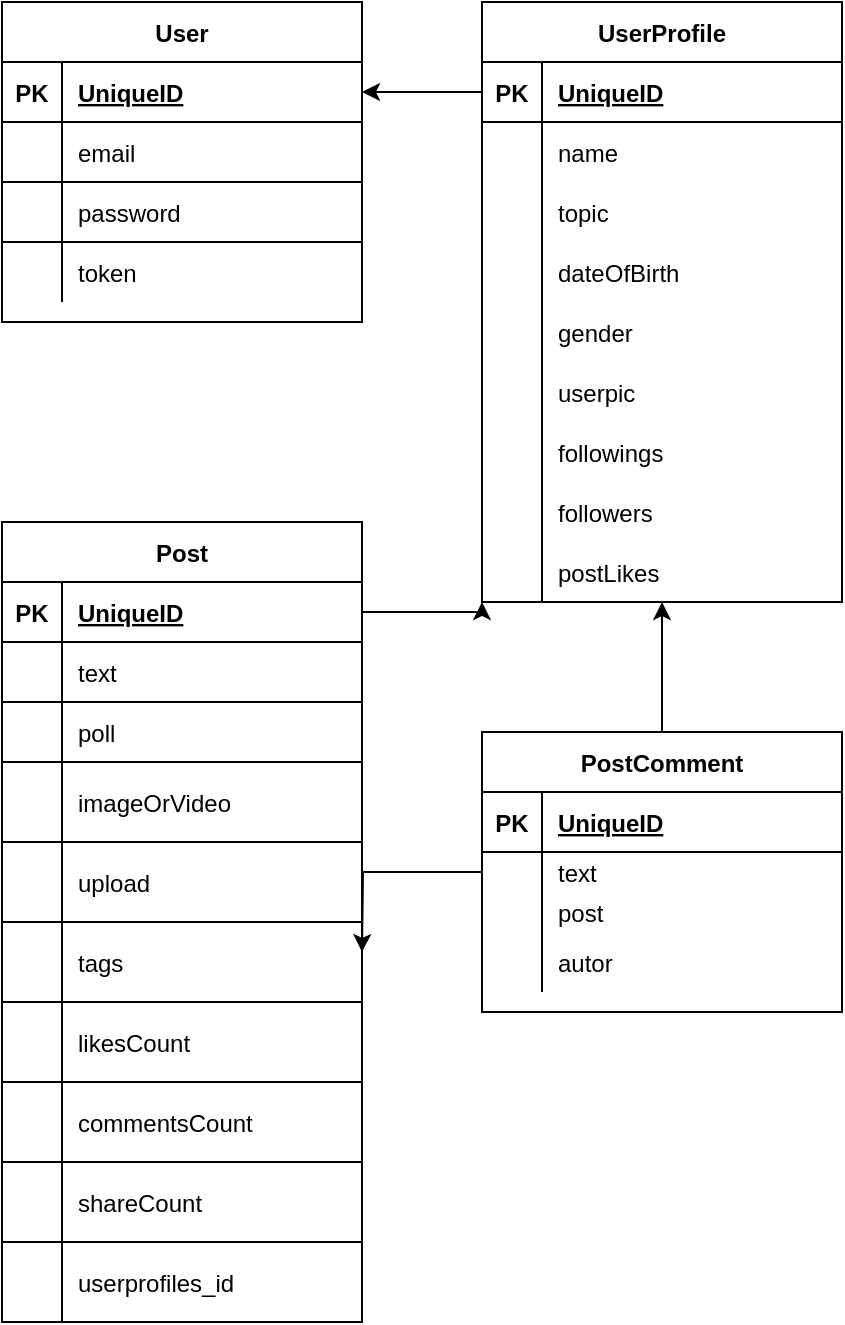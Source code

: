 <mxfile version="13.7.9" type="device"><diagram id="YWpQngU3XS4oL6iJPvPY" name="Page-1"><mxGraphModel dx="782" dy="463" grid="1" gridSize="10" guides="1" tooltips="1" connect="1" arrows="1" fold="1" page="1" pageScale="1" pageWidth="850" pageHeight="1100" math="0" shadow="0"><root><mxCell id="0"/><mxCell id="1" parent="0"/><mxCell id="iL3KMVWLJkLyDJaDTpCC-31" style="edgeStyle=orthogonalEdgeStyle;rounded=0;orthogonalLoop=1;jettySize=auto;html=1;exitX=0;exitY=0.5;exitDx=0;exitDy=0;entryX=1;entryY=0.5;entryDx=0;entryDy=0;endArrow=classic;endFill=1;" edge="1" parent="1" source="iL3KMVWLJkLyDJaDTpCC-2" target="iL3KMVWLJkLyDJaDTpCC-19"><mxGeometry relative="1" as="geometry"/></mxCell><mxCell id="iL3KMVWLJkLyDJaDTpCC-49" style="edgeStyle=orthogonalEdgeStyle;rounded=0;orthogonalLoop=1;jettySize=auto;html=1;exitX=1;exitY=0.5;exitDx=0;exitDy=0;entryX=0;entryY=1;entryDx=0;entryDy=0;endArrow=classic;endFill=1;" edge="1" parent="1" source="iL3KMVWLJkLyDJaDTpCC-33" target="iL3KMVWLJkLyDJaDTpCC-1"><mxGeometry relative="1" as="geometry"><Array as="points"><mxPoint x="320" y="345"/></Array></mxGeometry></mxCell><mxCell id="iL3KMVWLJkLyDJaDTpCC-50" style="edgeStyle=orthogonalEdgeStyle;rounded=0;orthogonalLoop=1;jettySize=auto;html=1;endArrow=classic;endFill=1;entryX=0.5;entryY=1;entryDx=0;entryDy=0;" edge="1" parent="1" source="iL3KMVWLJkLyDJaDTpCC-51" target="iL3KMVWLJkLyDJaDTpCC-1"><mxGeometry relative="1" as="geometry"><mxPoint x="400" y="360" as="targetPoint"/></mxGeometry></mxCell><mxCell id="iL3KMVWLJkLyDJaDTpCC-64" style="edgeStyle=orthogonalEdgeStyle;rounded=0;orthogonalLoop=1;jettySize=auto;html=1;endArrow=classic;endFill=1;" edge="1" parent="1" source="iL3KMVWLJkLyDJaDTpCC-55"><mxGeometry relative="1" as="geometry"><mxPoint x="260" y="515.0" as="targetPoint"/></mxGeometry></mxCell><mxCell id="iL3KMVWLJkLyDJaDTpCC-1" value="UserProfile" style="shape=table;startSize=30;container=1;collapsible=1;childLayout=tableLayout;fixedRows=1;rowLines=0;fontStyle=1;align=center;resizeLast=1;noLabel=0;sketch=0;rounded=0;shadow=0;" vertex="1" parent="1"><mxGeometry x="320" y="40" width="180" height="300" as="geometry"><mxRectangle x="500" y="80" width="60" height="30" as="alternateBounds"/></mxGeometry></mxCell><mxCell id="iL3KMVWLJkLyDJaDTpCC-2" value="" style="shape=partialRectangle;collapsible=0;dropTarget=0;pointerEvents=0;fillColor=none;top=0;left=0;bottom=1;right=0;points=[[0,0.5],[1,0.5]];portConstraint=eastwest;" vertex="1" parent="iL3KMVWLJkLyDJaDTpCC-1"><mxGeometry y="30" width="180" height="30" as="geometry"/></mxCell><mxCell id="iL3KMVWLJkLyDJaDTpCC-3" value="PK" style="shape=partialRectangle;connectable=0;fillColor=none;top=0;left=0;bottom=0;right=0;fontStyle=1;overflow=hidden;" vertex="1" parent="iL3KMVWLJkLyDJaDTpCC-2"><mxGeometry width="30" height="30" as="geometry"/></mxCell><mxCell id="iL3KMVWLJkLyDJaDTpCC-4" value="UniqueID" style="shape=partialRectangle;connectable=0;fillColor=none;top=0;left=0;bottom=0;right=0;align=left;spacingLeft=6;fontStyle=5;overflow=hidden;" vertex="1" parent="iL3KMVWLJkLyDJaDTpCC-2"><mxGeometry x="30" width="150" height="30" as="geometry"/></mxCell><mxCell id="iL3KMVWLJkLyDJaDTpCC-5" value="" style="shape=partialRectangle;collapsible=0;dropTarget=0;pointerEvents=0;fillColor=none;top=0;left=0;bottom=0;right=0;points=[[0,0.5],[1,0.5]];portConstraint=eastwest;" vertex="1" parent="iL3KMVWLJkLyDJaDTpCC-1"><mxGeometry y="60" width="180" height="30" as="geometry"/></mxCell><mxCell id="iL3KMVWLJkLyDJaDTpCC-6" value="" style="shape=partialRectangle;connectable=0;fillColor=none;top=0;left=0;bottom=0;right=0;editable=1;overflow=hidden;" vertex="1" parent="iL3KMVWLJkLyDJaDTpCC-5"><mxGeometry width="30" height="30" as="geometry"/></mxCell><mxCell id="iL3KMVWLJkLyDJaDTpCC-7" value="name" style="shape=partialRectangle;connectable=0;fillColor=none;top=0;left=0;bottom=0;right=0;align=left;spacingLeft=6;overflow=hidden;" vertex="1" parent="iL3KMVWLJkLyDJaDTpCC-5"><mxGeometry x="30" width="150" height="30" as="geometry"/></mxCell><mxCell id="iL3KMVWLJkLyDJaDTpCC-8" value="" style="shape=partialRectangle;collapsible=0;dropTarget=0;pointerEvents=0;fillColor=none;top=0;left=0;bottom=0;right=0;points=[[0,0.5],[1,0.5]];portConstraint=eastwest;" vertex="1" parent="iL3KMVWLJkLyDJaDTpCC-1"><mxGeometry y="90" width="180" height="30" as="geometry"/></mxCell><mxCell id="iL3KMVWLJkLyDJaDTpCC-9" value="" style="shape=partialRectangle;connectable=0;fillColor=none;top=0;left=0;bottom=0;right=0;editable=1;overflow=hidden;" vertex="1" parent="iL3KMVWLJkLyDJaDTpCC-8"><mxGeometry width="30" height="30" as="geometry"/></mxCell><mxCell id="iL3KMVWLJkLyDJaDTpCC-10" value="topic" style="shape=partialRectangle;connectable=0;fillColor=none;top=0;left=0;bottom=0;right=0;align=left;spacingLeft=6;overflow=hidden;" vertex="1" parent="iL3KMVWLJkLyDJaDTpCC-8"><mxGeometry x="30" width="150" height="30" as="geometry"/></mxCell><mxCell id="iL3KMVWLJkLyDJaDTpCC-11" value="" style="shape=partialRectangle;collapsible=0;dropTarget=0;pointerEvents=0;fillColor=none;top=0;left=0;bottom=0;right=0;points=[[0,0.5],[1,0.5]];portConstraint=eastwest;" vertex="1" parent="iL3KMVWLJkLyDJaDTpCC-1"><mxGeometry y="120" width="180" height="30" as="geometry"/></mxCell><mxCell id="iL3KMVWLJkLyDJaDTpCC-12" value="" style="shape=partialRectangle;connectable=0;fillColor=none;top=0;left=0;bottom=0;right=0;editable=1;overflow=hidden;" vertex="1" parent="iL3KMVWLJkLyDJaDTpCC-11"><mxGeometry width="30" height="30" as="geometry"/></mxCell><mxCell id="iL3KMVWLJkLyDJaDTpCC-13" value="dateOfBirth" style="shape=partialRectangle;connectable=0;fillColor=none;top=0;left=0;bottom=0;right=0;align=left;spacingLeft=6;overflow=hidden;" vertex="1" parent="iL3KMVWLJkLyDJaDTpCC-11"><mxGeometry x="30" width="150" height="30" as="geometry"/></mxCell><mxCell id="iL3KMVWLJkLyDJaDTpCC-70" style="shape=partialRectangle;collapsible=0;dropTarget=0;pointerEvents=0;fillColor=none;top=0;left=0;bottom=0;right=0;points=[[0,0.5],[1,0.5]];portConstraint=eastwest;" vertex="1" parent="iL3KMVWLJkLyDJaDTpCC-1"><mxGeometry y="150" width="180" height="30" as="geometry"/></mxCell><mxCell id="iL3KMVWLJkLyDJaDTpCC-71" style="shape=partialRectangle;connectable=0;fillColor=none;top=0;left=0;bottom=0;right=0;editable=1;overflow=hidden;" vertex="1" parent="iL3KMVWLJkLyDJaDTpCC-70"><mxGeometry width="30" height="30" as="geometry"/></mxCell><mxCell id="iL3KMVWLJkLyDJaDTpCC-72" value="gender" style="shape=partialRectangle;connectable=0;fillColor=none;top=0;left=0;bottom=0;right=0;align=left;spacingLeft=6;overflow=hidden;" vertex="1" parent="iL3KMVWLJkLyDJaDTpCC-70"><mxGeometry x="30" width="150" height="30" as="geometry"/></mxCell><mxCell id="iL3KMVWLJkLyDJaDTpCC-73" style="shape=partialRectangle;collapsible=0;dropTarget=0;pointerEvents=0;fillColor=none;top=0;left=0;bottom=0;right=0;points=[[0,0.5],[1,0.5]];portConstraint=eastwest;" vertex="1" parent="iL3KMVWLJkLyDJaDTpCC-1"><mxGeometry y="180" width="180" height="30" as="geometry"/></mxCell><mxCell id="iL3KMVWLJkLyDJaDTpCC-74" style="shape=partialRectangle;connectable=0;fillColor=none;top=0;left=0;bottom=0;right=0;editable=1;overflow=hidden;" vertex="1" parent="iL3KMVWLJkLyDJaDTpCC-73"><mxGeometry width="30" height="30" as="geometry"/></mxCell><mxCell id="iL3KMVWLJkLyDJaDTpCC-75" value="userpic" style="shape=partialRectangle;connectable=0;fillColor=none;top=0;left=0;bottom=0;right=0;align=left;spacingLeft=6;overflow=hidden;" vertex="1" parent="iL3KMVWLJkLyDJaDTpCC-73"><mxGeometry x="30" width="150" height="30" as="geometry"/></mxCell><mxCell id="iL3KMVWLJkLyDJaDTpCC-79" style="shape=partialRectangle;collapsible=0;dropTarget=0;pointerEvents=0;fillColor=none;top=0;left=0;bottom=0;right=0;points=[[0,0.5],[1,0.5]];portConstraint=eastwest;" vertex="1" parent="iL3KMVWLJkLyDJaDTpCC-1"><mxGeometry y="210" width="180" height="30" as="geometry"/></mxCell><mxCell id="iL3KMVWLJkLyDJaDTpCC-80" style="shape=partialRectangle;connectable=0;fillColor=none;top=0;left=0;bottom=0;right=0;editable=1;overflow=hidden;" vertex="1" parent="iL3KMVWLJkLyDJaDTpCC-79"><mxGeometry width="30" height="30" as="geometry"/></mxCell><mxCell id="iL3KMVWLJkLyDJaDTpCC-81" value="followings" style="shape=partialRectangle;connectable=0;fillColor=none;top=0;left=0;bottom=0;right=0;align=left;spacingLeft=6;overflow=hidden;" vertex="1" parent="iL3KMVWLJkLyDJaDTpCC-79"><mxGeometry x="30" width="150" height="30" as="geometry"/></mxCell><mxCell id="iL3KMVWLJkLyDJaDTpCC-82" style="shape=partialRectangle;collapsible=0;dropTarget=0;pointerEvents=0;fillColor=none;top=0;left=0;bottom=0;right=0;points=[[0,0.5],[1,0.5]];portConstraint=eastwest;" vertex="1" parent="iL3KMVWLJkLyDJaDTpCC-1"><mxGeometry y="240" width="180" height="30" as="geometry"/></mxCell><mxCell id="iL3KMVWLJkLyDJaDTpCC-83" style="shape=partialRectangle;connectable=0;fillColor=none;top=0;left=0;bottom=0;right=0;editable=1;overflow=hidden;" vertex="1" parent="iL3KMVWLJkLyDJaDTpCC-82"><mxGeometry width="30" height="30" as="geometry"/></mxCell><mxCell id="iL3KMVWLJkLyDJaDTpCC-84" value="followers" style="shape=partialRectangle;connectable=0;fillColor=none;top=0;left=0;bottom=0;right=0;align=left;spacingLeft=6;overflow=hidden;" vertex="1" parent="iL3KMVWLJkLyDJaDTpCC-82"><mxGeometry x="30" width="150" height="30" as="geometry"/></mxCell><mxCell id="iL3KMVWLJkLyDJaDTpCC-85" style="shape=partialRectangle;collapsible=0;dropTarget=0;pointerEvents=0;fillColor=none;top=0;left=0;bottom=0;right=0;points=[[0,0.5],[1,0.5]];portConstraint=eastwest;" vertex="1" parent="iL3KMVWLJkLyDJaDTpCC-1"><mxGeometry y="270" width="180" height="30" as="geometry"/></mxCell><mxCell id="iL3KMVWLJkLyDJaDTpCC-86" style="shape=partialRectangle;connectable=0;fillColor=none;top=0;left=0;bottom=0;right=0;editable=1;overflow=hidden;" vertex="1" parent="iL3KMVWLJkLyDJaDTpCC-85"><mxGeometry width="30" height="30" as="geometry"/></mxCell><mxCell id="iL3KMVWLJkLyDJaDTpCC-87" value="postLikes" style="shape=partialRectangle;connectable=0;fillColor=none;top=0;left=0;bottom=0;right=0;align=left;spacingLeft=6;overflow=hidden;" vertex="1" parent="iL3KMVWLJkLyDJaDTpCC-85"><mxGeometry x="30" width="150" height="30" as="geometry"/></mxCell><mxCell id="iL3KMVWLJkLyDJaDTpCC-18" value="User" style="shape=table;startSize=30;container=1;collapsible=1;childLayout=tableLayout;fixedRows=1;rowLines=1;fontStyle=1;align=center;resizeLast=1;" vertex="1" parent="1"><mxGeometry x="80" y="40" width="180" height="160" as="geometry"><mxRectangle x="260" y="80" width="60" height="30" as="alternateBounds"/></mxGeometry></mxCell><mxCell id="iL3KMVWLJkLyDJaDTpCC-19" value="" style="shape=partialRectangle;collapsible=0;dropTarget=0;pointerEvents=0;fillColor=none;top=0;left=0;bottom=1;right=0;points=[[0,0.5],[1,0.5]];portConstraint=eastwest;" vertex="1" parent="iL3KMVWLJkLyDJaDTpCC-18"><mxGeometry y="30" width="180" height="30" as="geometry"/></mxCell><mxCell id="iL3KMVWLJkLyDJaDTpCC-20" value="PK" style="shape=partialRectangle;connectable=0;fillColor=none;top=0;left=0;bottom=0;right=0;fontStyle=1;overflow=hidden;" vertex="1" parent="iL3KMVWLJkLyDJaDTpCC-19"><mxGeometry width="30" height="30" as="geometry"/></mxCell><mxCell id="iL3KMVWLJkLyDJaDTpCC-21" value="UniqueID" style="shape=partialRectangle;connectable=0;fillColor=none;top=0;left=0;bottom=0;right=0;align=left;spacingLeft=6;fontStyle=5;overflow=hidden;" vertex="1" parent="iL3KMVWLJkLyDJaDTpCC-19"><mxGeometry x="30" width="150" height="30" as="geometry"/></mxCell><mxCell id="iL3KMVWLJkLyDJaDTpCC-22" value="" style="shape=partialRectangle;collapsible=0;dropTarget=0;pointerEvents=0;fillColor=none;top=0;left=0;bottom=0;right=0;points=[[0,0.5],[1,0.5]];portConstraint=eastwest;" vertex="1" parent="iL3KMVWLJkLyDJaDTpCC-18"><mxGeometry y="60" width="180" height="30" as="geometry"/></mxCell><mxCell id="iL3KMVWLJkLyDJaDTpCC-23" value="" style="shape=partialRectangle;connectable=0;fillColor=none;top=0;left=0;bottom=0;right=0;editable=1;overflow=hidden;" vertex="1" parent="iL3KMVWLJkLyDJaDTpCC-22"><mxGeometry width="30" height="30" as="geometry"/></mxCell><mxCell id="iL3KMVWLJkLyDJaDTpCC-24" value="email" style="shape=partialRectangle;connectable=0;fillColor=none;top=0;left=0;bottom=0;right=0;align=left;spacingLeft=6;overflow=hidden;" vertex="1" parent="iL3KMVWLJkLyDJaDTpCC-22"><mxGeometry x="30" width="150" height="30" as="geometry"/></mxCell><mxCell id="iL3KMVWLJkLyDJaDTpCC-25" value="" style="shape=partialRectangle;collapsible=0;dropTarget=0;pointerEvents=0;fillColor=none;top=0;left=0;bottom=0;right=0;points=[[0,0.5],[1,0.5]];portConstraint=eastwest;" vertex="1" parent="iL3KMVWLJkLyDJaDTpCC-18"><mxGeometry y="90" width="180" height="30" as="geometry"/></mxCell><mxCell id="iL3KMVWLJkLyDJaDTpCC-26" value="" style="shape=partialRectangle;connectable=0;fillColor=none;top=0;left=0;bottom=0;right=0;editable=1;overflow=hidden;" vertex="1" parent="iL3KMVWLJkLyDJaDTpCC-25"><mxGeometry width="30" height="30" as="geometry"/></mxCell><mxCell id="iL3KMVWLJkLyDJaDTpCC-27" value="password" style="shape=partialRectangle;connectable=0;fillColor=none;top=0;left=0;bottom=0;right=0;align=left;spacingLeft=6;overflow=hidden;" vertex="1" parent="iL3KMVWLJkLyDJaDTpCC-25"><mxGeometry x="30" width="150" height="30" as="geometry"/></mxCell><mxCell id="iL3KMVWLJkLyDJaDTpCC-28" value="" style="shape=partialRectangle;collapsible=0;dropTarget=0;pointerEvents=0;fillColor=none;top=0;left=0;bottom=0;right=0;points=[[0,0.5],[1,0.5]];portConstraint=eastwest;" vertex="1" parent="iL3KMVWLJkLyDJaDTpCC-18"><mxGeometry y="120" width="180" height="30" as="geometry"/></mxCell><mxCell id="iL3KMVWLJkLyDJaDTpCC-29" value="" style="shape=partialRectangle;connectable=0;fillColor=none;top=0;left=0;bottom=0;right=0;editable=1;overflow=hidden;" vertex="1" parent="iL3KMVWLJkLyDJaDTpCC-28"><mxGeometry width="30" height="30" as="geometry"/></mxCell><mxCell id="iL3KMVWLJkLyDJaDTpCC-30" value="token" style="shape=partialRectangle;connectable=0;fillColor=none;top=0;left=0;bottom=0;right=0;align=left;spacingLeft=6;overflow=hidden;" vertex="1" parent="iL3KMVWLJkLyDJaDTpCC-28"><mxGeometry x="30" width="150" height="30" as="geometry"/></mxCell><mxCell id="iL3KMVWLJkLyDJaDTpCC-32" value="Post" style="shape=table;startSize=30;container=1;collapsible=1;childLayout=tableLayout;fixedRows=1;rowLines=1;fontStyle=1;align=center;resizeLast=1;" vertex="1" parent="1"><mxGeometry x="80" y="300" width="180" height="400" as="geometry"><mxRectangle x="260" y="340" width="60" height="30" as="alternateBounds"/></mxGeometry></mxCell><mxCell id="iL3KMVWLJkLyDJaDTpCC-33" value="" style="shape=partialRectangle;collapsible=0;dropTarget=0;pointerEvents=0;fillColor=none;top=0;left=0;bottom=1;right=0;points=[[0,0.5],[1,0.5]];portConstraint=eastwest;" vertex="1" parent="iL3KMVWLJkLyDJaDTpCC-32"><mxGeometry y="30" width="180" height="30" as="geometry"/></mxCell><mxCell id="iL3KMVWLJkLyDJaDTpCC-34" value="PK" style="shape=partialRectangle;connectable=0;fillColor=none;top=0;left=0;bottom=0;right=0;fontStyle=1;overflow=hidden;" vertex="1" parent="iL3KMVWLJkLyDJaDTpCC-33"><mxGeometry width="30" height="30" as="geometry"/></mxCell><mxCell id="iL3KMVWLJkLyDJaDTpCC-35" value="UniqueID" style="shape=partialRectangle;connectable=0;fillColor=none;top=0;left=0;bottom=0;right=0;align=left;spacingLeft=6;fontStyle=5;overflow=hidden;" vertex="1" parent="iL3KMVWLJkLyDJaDTpCC-33"><mxGeometry x="30" width="150" height="30" as="geometry"/></mxCell><mxCell id="iL3KMVWLJkLyDJaDTpCC-36" value="" style="shape=partialRectangle;collapsible=0;dropTarget=0;pointerEvents=0;fillColor=none;top=0;left=0;bottom=0;right=0;points=[[0,0.5],[1,0.5]];portConstraint=eastwest;" vertex="1" parent="iL3KMVWLJkLyDJaDTpCC-32"><mxGeometry y="60" width="180" height="30" as="geometry"/></mxCell><mxCell id="iL3KMVWLJkLyDJaDTpCC-37" value="" style="shape=partialRectangle;connectable=0;fillColor=none;top=0;left=0;bottom=0;right=0;editable=1;overflow=hidden;" vertex="1" parent="iL3KMVWLJkLyDJaDTpCC-36"><mxGeometry width="30" height="30" as="geometry"/></mxCell><mxCell id="iL3KMVWLJkLyDJaDTpCC-38" value="text" style="shape=partialRectangle;connectable=0;fillColor=none;top=0;left=0;bottom=0;right=0;align=left;spacingLeft=6;overflow=hidden;" vertex="1" parent="iL3KMVWLJkLyDJaDTpCC-36"><mxGeometry x="30" width="150" height="30" as="geometry"/></mxCell><mxCell id="iL3KMVWLJkLyDJaDTpCC-39" value="" style="shape=partialRectangle;collapsible=0;dropTarget=0;pointerEvents=0;fillColor=none;top=0;left=0;bottom=0;right=0;points=[[0,0.5],[1,0.5]];portConstraint=eastwest;" vertex="1" parent="iL3KMVWLJkLyDJaDTpCC-32"><mxGeometry y="90" width="180" height="30" as="geometry"/></mxCell><mxCell id="iL3KMVWLJkLyDJaDTpCC-40" value="" style="shape=partialRectangle;connectable=0;fillColor=none;top=0;left=0;bottom=0;right=0;editable=1;overflow=hidden;" vertex="1" parent="iL3KMVWLJkLyDJaDTpCC-39"><mxGeometry width="30" height="30" as="geometry"/></mxCell><mxCell id="iL3KMVWLJkLyDJaDTpCC-41" value="poll" style="shape=partialRectangle;connectable=0;fillColor=none;top=0;left=0;bottom=0;right=0;align=left;spacingLeft=6;overflow=hidden;" vertex="1" parent="iL3KMVWLJkLyDJaDTpCC-39"><mxGeometry x="30" width="150" height="30" as="geometry"/></mxCell><mxCell id="iL3KMVWLJkLyDJaDTpCC-42" value="" style="shape=partialRectangle;collapsible=0;dropTarget=0;pointerEvents=0;fillColor=none;top=0;left=0;bottom=0;right=0;points=[[0,0.5],[1,0.5]];portConstraint=eastwest;" vertex="1" parent="iL3KMVWLJkLyDJaDTpCC-32"><mxGeometry y="120" width="180" height="40" as="geometry"/></mxCell><mxCell id="iL3KMVWLJkLyDJaDTpCC-43" value="" style="shape=partialRectangle;connectable=0;fillColor=none;top=0;left=0;bottom=0;right=0;editable=1;overflow=hidden;" vertex="1" parent="iL3KMVWLJkLyDJaDTpCC-42"><mxGeometry width="30" height="40" as="geometry"/></mxCell><mxCell id="iL3KMVWLJkLyDJaDTpCC-44" value="imageOrVideo" style="shape=partialRectangle;connectable=0;fillColor=none;top=0;left=0;bottom=0;right=0;align=left;spacingLeft=6;overflow=hidden;" vertex="1" parent="iL3KMVWLJkLyDJaDTpCC-42"><mxGeometry x="30" width="150" height="40" as="geometry"/></mxCell><mxCell id="iL3KMVWLJkLyDJaDTpCC-88" style="shape=partialRectangle;collapsible=0;dropTarget=0;pointerEvents=0;fillColor=none;top=0;left=0;bottom=0;right=0;points=[[0,0.5],[1,0.5]];portConstraint=eastwest;" vertex="1" parent="iL3KMVWLJkLyDJaDTpCC-32"><mxGeometry y="160" width="180" height="40" as="geometry"/></mxCell><mxCell id="iL3KMVWLJkLyDJaDTpCC-89" style="shape=partialRectangle;connectable=0;fillColor=none;top=0;left=0;bottom=0;right=0;editable=1;overflow=hidden;" vertex="1" parent="iL3KMVWLJkLyDJaDTpCC-88"><mxGeometry width="30" height="40" as="geometry"/></mxCell><mxCell id="iL3KMVWLJkLyDJaDTpCC-90" value="upload" style="shape=partialRectangle;connectable=0;fillColor=none;top=0;left=0;bottom=0;right=0;align=left;spacingLeft=6;overflow=hidden;" vertex="1" parent="iL3KMVWLJkLyDJaDTpCC-88"><mxGeometry x="30" width="150" height="40" as="geometry"/></mxCell><mxCell id="iL3KMVWLJkLyDJaDTpCC-145" style="shape=partialRectangle;collapsible=0;dropTarget=0;pointerEvents=0;fillColor=none;top=0;left=0;bottom=0;right=0;points=[[0,0.5],[1,0.5]];portConstraint=eastwest;" vertex="1" parent="iL3KMVWLJkLyDJaDTpCC-32"><mxGeometry y="200" width="180" height="40" as="geometry"/></mxCell><mxCell id="iL3KMVWLJkLyDJaDTpCC-146" style="shape=partialRectangle;connectable=0;fillColor=none;top=0;left=0;bottom=0;right=0;editable=1;overflow=hidden;" vertex="1" parent="iL3KMVWLJkLyDJaDTpCC-145"><mxGeometry width="30" height="40" as="geometry"/></mxCell><mxCell id="iL3KMVWLJkLyDJaDTpCC-147" value="tags" style="shape=partialRectangle;connectable=0;fillColor=none;top=0;left=0;bottom=0;right=0;align=left;spacingLeft=6;overflow=hidden;" vertex="1" parent="iL3KMVWLJkLyDJaDTpCC-145"><mxGeometry x="30" width="150" height="40" as="geometry"/></mxCell><mxCell id="iL3KMVWLJkLyDJaDTpCC-91" style="shape=partialRectangle;collapsible=0;dropTarget=0;pointerEvents=0;fillColor=none;top=0;left=0;bottom=0;right=0;points=[[0,0.5],[1,0.5]];portConstraint=eastwest;" vertex="1" parent="iL3KMVWLJkLyDJaDTpCC-32"><mxGeometry y="240" width="180" height="40" as="geometry"/></mxCell><mxCell id="iL3KMVWLJkLyDJaDTpCC-92" style="shape=partialRectangle;connectable=0;fillColor=none;top=0;left=0;bottom=0;right=0;editable=1;overflow=hidden;" vertex="1" parent="iL3KMVWLJkLyDJaDTpCC-91"><mxGeometry width="30" height="40" as="geometry"/></mxCell><mxCell id="iL3KMVWLJkLyDJaDTpCC-93" value="likesCount" style="shape=partialRectangle;connectable=0;fillColor=none;top=0;left=0;bottom=0;right=0;align=left;spacingLeft=6;overflow=hidden;" vertex="1" parent="iL3KMVWLJkLyDJaDTpCC-91"><mxGeometry x="30" width="150" height="40" as="geometry"/></mxCell><mxCell id="iL3KMVWLJkLyDJaDTpCC-94" style="shape=partialRectangle;collapsible=0;dropTarget=0;pointerEvents=0;fillColor=none;top=0;left=0;bottom=0;right=0;points=[[0,0.5],[1,0.5]];portConstraint=eastwest;" vertex="1" parent="iL3KMVWLJkLyDJaDTpCC-32"><mxGeometry y="280" width="180" height="40" as="geometry"/></mxCell><mxCell id="iL3KMVWLJkLyDJaDTpCC-95" style="shape=partialRectangle;connectable=0;fillColor=none;top=0;left=0;bottom=0;right=0;editable=1;overflow=hidden;" vertex="1" parent="iL3KMVWLJkLyDJaDTpCC-94"><mxGeometry width="30" height="40" as="geometry"/></mxCell><mxCell id="iL3KMVWLJkLyDJaDTpCC-96" value="commentsCount" style="shape=partialRectangle;connectable=0;fillColor=none;top=0;left=0;bottom=0;right=0;align=left;spacingLeft=6;overflow=hidden;" vertex="1" parent="iL3KMVWLJkLyDJaDTpCC-94"><mxGeometry x="30" width="150" height="40" as="geometry"/></mxCell><mxCell id="iL3KMVWLJkLyDJaDTpCC-142" style="shape=partialRectangle;collapsible=0;dropTarget=0;pointerEvents=0;fillColor=none;top=0;left=0;bottom=0;right=0;points=[[0,0.5],[1,0.5]];portConstraint=eastwest;" vertex="1" parent="iL3KMVWLJkLyDJaDTpCC-32"><mxGeometry y="320" width="180" height="40" as="geometry"/></mxCell><mxCell id="iL3KMVWLJkLyDJaDTpCC-143" style="shape=partialRectangle;connectable=0;fillColor=none;top=0;left=0;bottom=0;right=0;editable=1;overflow=hidden;" vertex="1" parent="iL3KMVWLJkLyDJaDTpCC-142"><mxGeometry width="30" height="40" as="geometry"/></mxCell><mxCell id="iL3KMVWLJkLyDJaDTpCC-144" value="shareCount" style="shape=partialRectangle;connectable=0;fillColor=none;top=0;left=0;bottom=0;right=0;align=left;spacingLeft=6;overflow=hidden;" vertex="1" parent="iL3KMVWLJkLyDJaDTpCC-142"><mxGeometry x="30" width="150" height="40" as="geometry"/></mxCell><mxCell id="iL3KMVWLJkLyDJaDTpCC-97" style="shape=partialRectangle;collapsible=0;dropTarget=0;pointerEvents=0;fillColor=none;top=0;left=0;bottom=0;right=0;points=[[0,0.5],[1,0.5]];portConstraint=eastwest;" vertex="1" parent="iL3KMVWLJkLyDJaDTpCC-32"><mxGeometry y="360" width="180" height="40" as="geometry"/></mxCell><mxCell id="iL3KMVWLJkLyDJaDTpCC-98" style="shape=partialRectangle;connectable=0;fillColor=none;top=0;left=0;bottom=0;right=0;editable=1;overflow=hidden;" vertex="1" parent="iL3KMVWLJkLyDJaDTpCC-97"><mxGeometry width="30" height="40" as="geometry"/></mxCell><mxCell id="iL3KMVWLJkLyDJaDTpCC-99" value="userprofiles_id" style="shape=partialRectangle;connectable=0;fillColor=none;top=0;left=0;bottom=0;right=0;align=left;spacingLeft=6;overflow=hidden;" vertex="1" parent="iL3KMVWLJkLyDJaDTpCC-97"><mxGeometry x="30" width="150" height="40" as="geometry"/></mxCell><mxCell id="iL3KMVWLJkLyDJaDTpCC-51" value="PostComment" style="shape=table;startSize=30;container=1;collapsible=1;childLayout=tableLayout;fixedRows=1;rowLines=0;fontStyle=1;align=center;resizeLast=1;" vertex="1" parent="1"><mxGeometry x="320" y="405" width="180" height="140" as="geometry"><mxRectangle x="500" y="445" width="110" height="30" as="alternateBounds"/></mxGeometry></mxCell><mxCell id="iL3KMVWLJkLyDJaDTpCC-52" value="" style="shape=partialRectangle;collapsible=0;dropTarget=0;pointerEvents=0;fillColor=none;top=0;left=0;bottom=1;right=0;points=[[0,0.5],[1,0.5]];portConstraint=eastwest;" vertex="1" parent="iL3KMVWLJkLyDJaDTpCC-51"><mxGeometry y="30" width="180" height="30" as="geometry"/></mxCell><mxCell id="iL3KMVWLJkLyDJaDTpCC-53" value="PK" style="shape=partialRectangle;connectable=0;fillColor=none;top=0;left=0;bottom=0;right=0;fontStyle=1;overflow=hidden;" vertex="1" parent="iL3KMVWLJkLyDJaDTpCC-52"><mxGeometry width="30" height="30" as="geometry"/></mxCell><mxCell id="iL3KMVWLJkLyDJaDTpCC-54" value="UniqueID" style="shape=partialRectangle;connectable=0;fillColor=none;top=0;left=0;bottom=0;right=0;align=left;spacingLeft=6;fontStyle=5;overflow=hidden;" vertex="1" parent="iL3KMVWLJkLyDJaDTpCC-52"><mxGeometry x="30" width="150" height="30" as="geometry"/></mxCell><mxCell id="iL3KMVWLJkLyDJaDTpCC-55" value="" style="shape=partialRectangle;collapsible=0;dropTarget=0;pointerEvents=0;fillColor=none;top=0;left=0;bottom=0;right=0;points=[[0,0.5],[1,0.5]];portConstraint=eastwest;" vertex="1" parent="iL3KMVWLJkLyDJaDTpCC-51"><mxGeometry y="60" width="180" height="20" as="geometry"/></mxCell><mxCell id="iL3KMVWLJkLyDJaDTpCC-56" value="" style="shape=partialRectangle;connectable=0;fillColor=none;top=0;left=0;bottom=0;right=0;editable=1;overflow=hidden;" vertex="1" parent="iL3KMVWLJkLyDJaDTpCC-55"><mxGeometry width="30" height="20" as="geometry"/></mxCell><mxCell id="iL3KMVWLJkLyDJaDTpCC-57" value="text" style="shape=partialRectangle;connectable=0;fillColor=none;top=0;left=0;bottom=0;right=0;align=left;spacingLeft=6;overflow=hidden;" vertex="1" parent="iL3KMVWLJkLyDJaDTpCC-55"><mxGeometry x="30" width="150" height="20" as="geometry"/></mxCell><mxCell id="iL3KMVWLJkLyDJaDTpCC-58" value="" style="shape=partialRectangle;collapsible=0;dropTarget=0;pointerEvents=0;fillColor=none;top=0;left=0;bottom=0;right=0;points=[[0,0.5],[1,0.5]];portConstraint=eastwest;" vertex="1" parent="iL3KMVWLJkLyDJaDTpCC-51"><mxGeometry y="80" width="180" height="20" as="geometry"/></mxCell><mxCell id="iL3KMVWLJkLyDJaDTpCC-59" value="" style="shape=partialRectangle;connectable=0;fillColor=none;top=0;left=0;bottom=0;right=0;editable=1;overflow=hidden;" vertex="1" parent="iL3KMVWLJkLyDJaDTpCC-58"><mxGeometry width="30" height="20" as="geometry"/></mxCell><mxCell id="iL3KMVWLJkLyDJaDTpCC-60" value="post" style="shape=partialRectangle;connectable=0;fillColor=none;top=0;left=0;bottom=0;right=0;align=left;spacingLeft=6;overflow=hidden;" vertex="1" parent="iL3KMVWLJkLyDJaDTpCC-58"><mxGeometry x="30" width="150" height="20" as="geometry"/></mxCell><mxCell id="iL3KMVWLJkLyDJaDTpCC-61" value="" style="shape=partialRectangle;collapsible=0;dropTarget=0;pointerEvents=0;fillColor=none;top=0;left=0;bottom=0;right=0;points=[[0,0.5],[1,0.5]];portConstraint=eastwest;" vertex="1" parent="iL3KMVWLJkLyDJaDTpCC-51"><mxGeometry y="100" width="180" height="30" as="geometry"/></mxCell><mxCell id="iL3KMVWLJkLyDJaDTpCC-62" value="" style="shape=partialRectangle;connectable=0;fillColor=none;top=0;left=0;bottom=0;right=0;editable=1;overflow=hidden;" vertex="1" parent="iL3KMVWLJkLyDJaDTpCC-61"><mxGeometry width="30" height="30" as="geometry"/></mxCell><mxCell id="iL3KMVWLJkLyDJaDTpCC-63" value="autor" style="shape=partialRectangle;connectable=0;fillColor=none;top=0;left=0;bottom=0;right=0;align=left;spacingLeft=6;overflow=hidden;" vertex="1" parent="iL3KMVWLJkLyDJaDTpCC-61"><mxGeometry x="30" width="150" height="30" as="geometry"/></mxCell></root></mxGraphModel></diagram></mxfile>